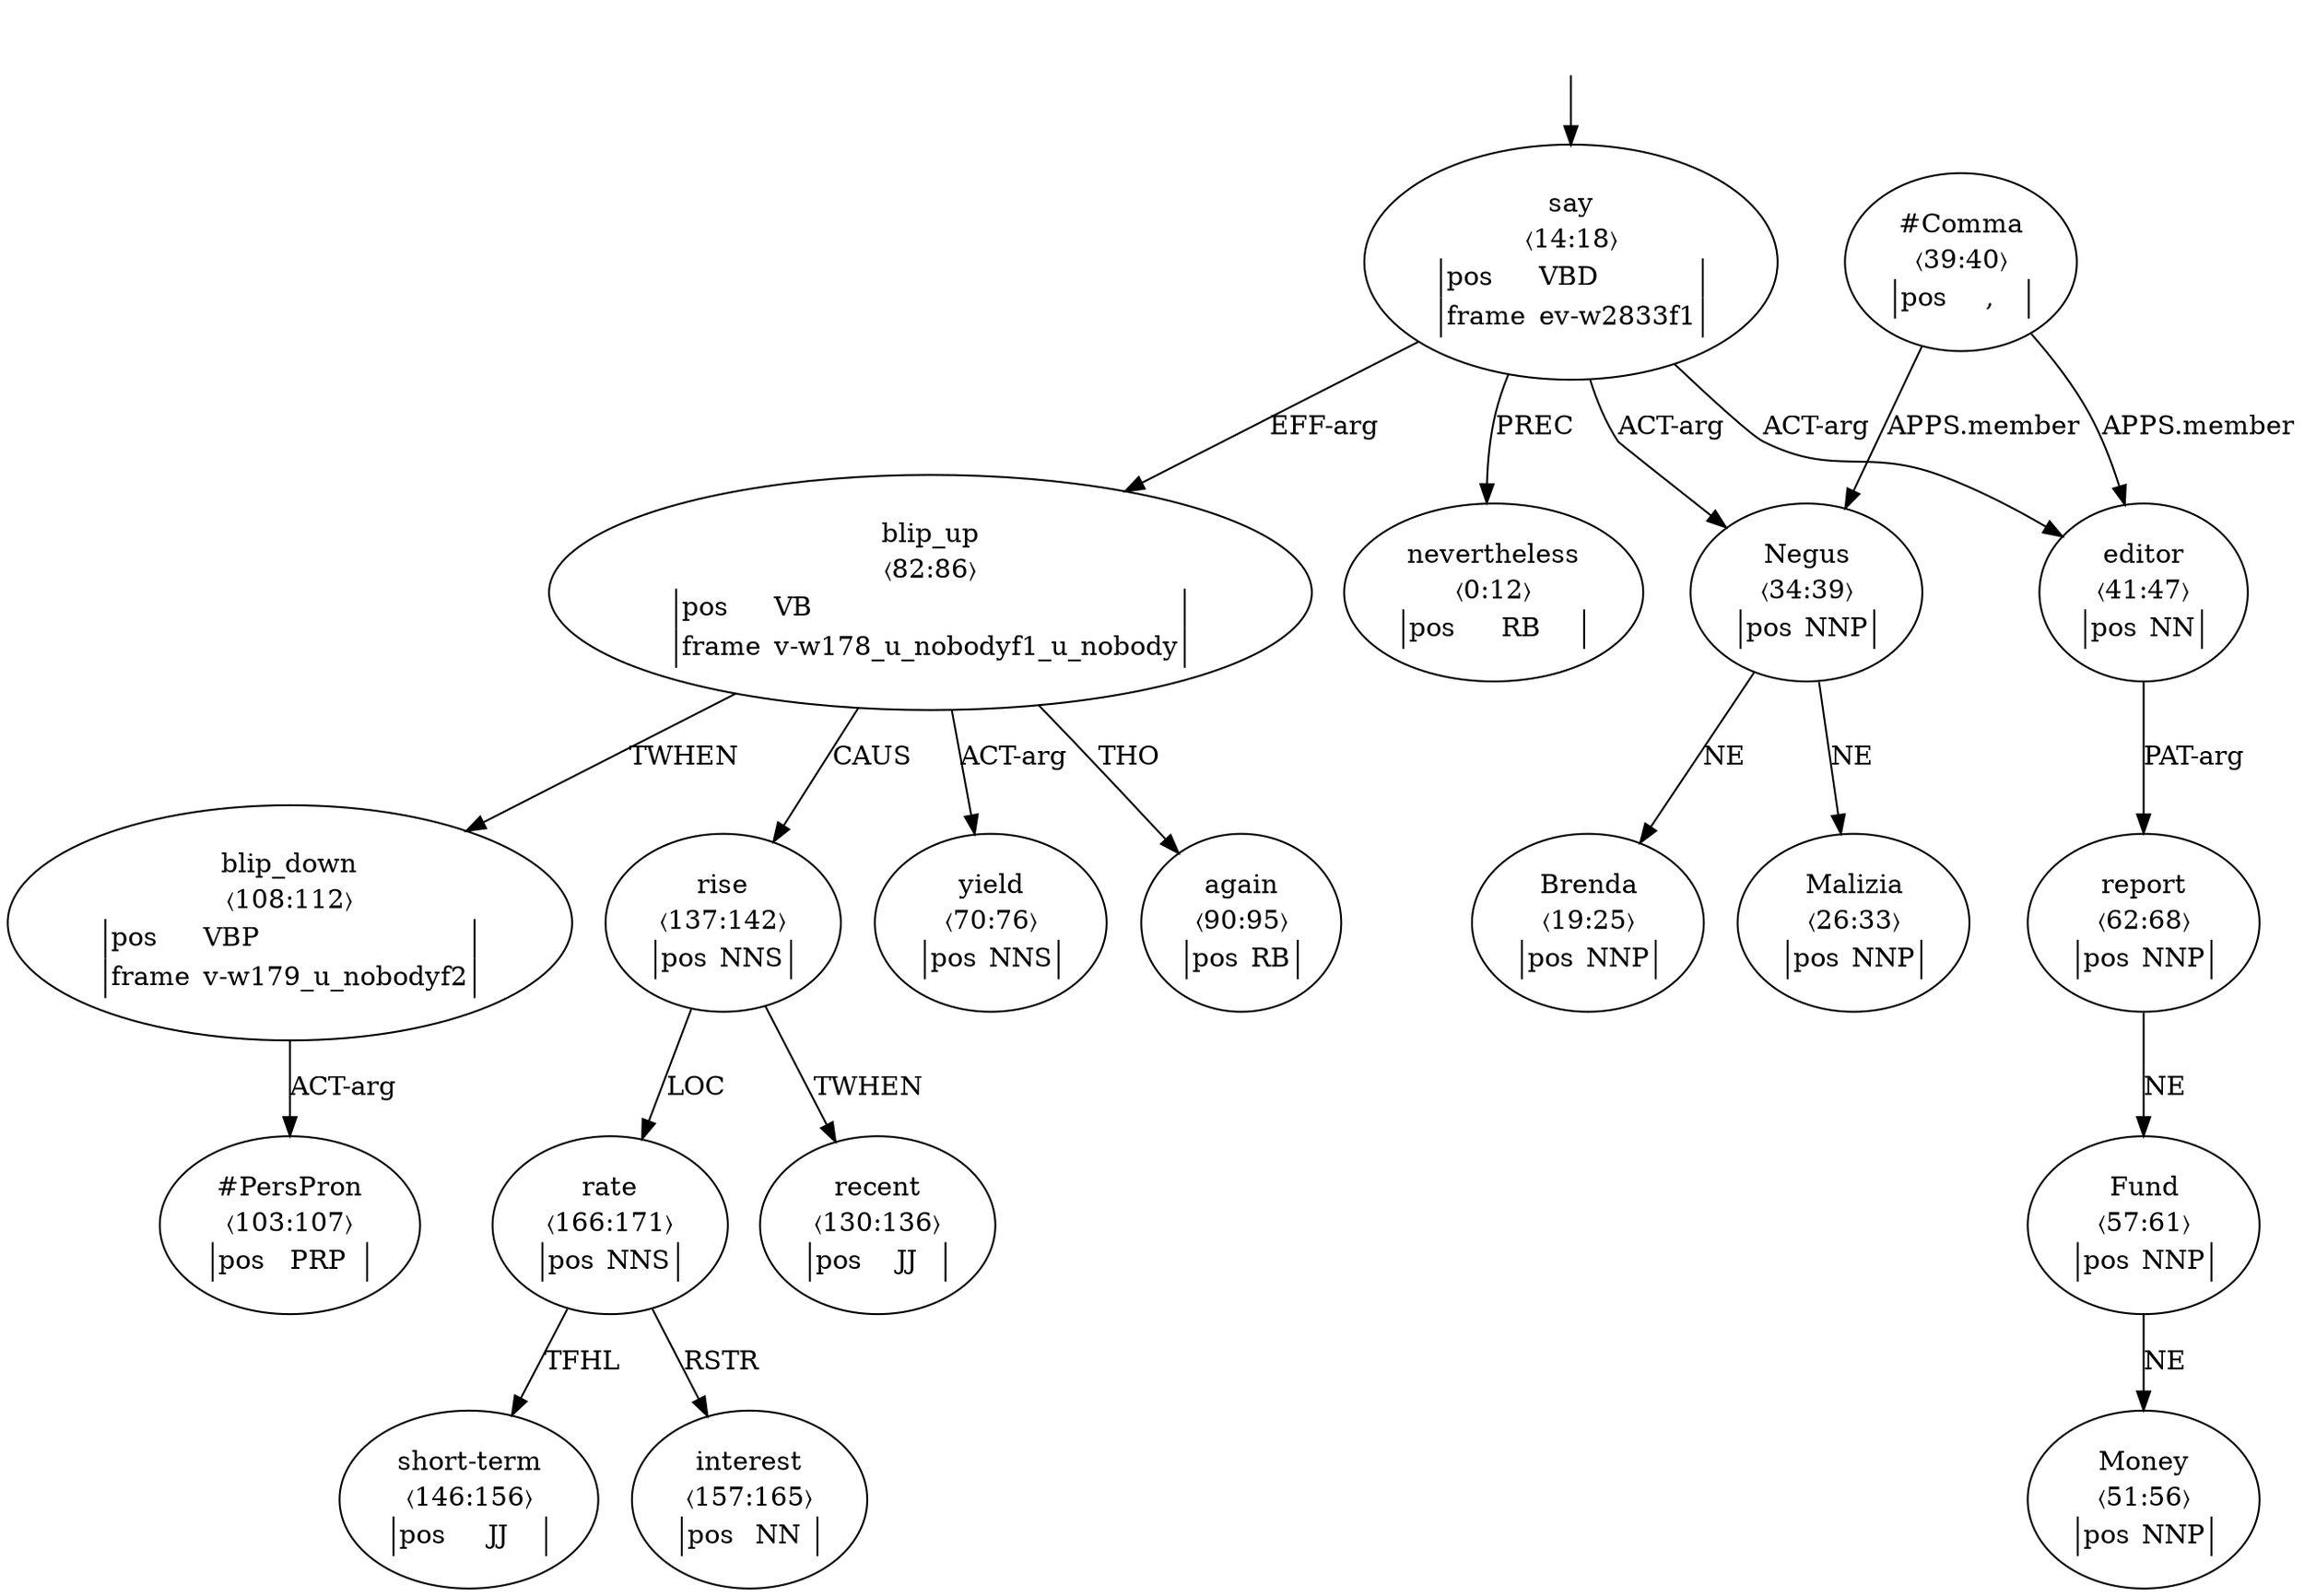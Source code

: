 digraph "20004008" {
  top [ style=invis ];
  top -> 2;
  0 [ label=<<table align="center" border="0" cellspacing="0"><tr><td colspan="2">nevertheless</td></tr><tr><td colspan="2">〈0:12〉</td></tr><tr><td sides="l" border="1" align="left">pos</td><td sides="r" border="1" align="left">RB</td></tr></table>> ];
  2 [ label=<<table align="center" border="0" cellspacing="0"><tr><td colspan="2">say</td></tr><tr><td colspan="2">〈14:18〉</td></tr><tr><td sides="l" border="1" align="left">pos</td><td sides="r" border="1" align="left">VBD</td></tr><tr><td sides="l" border="1" align="left">frame</td><td sides="r" border="1" align="left">ev-w2833f1</td></tr></table>> ];
  3 [ label=<<table align="center" border="0" cellspacing="0"><tr><td colspan="2">Brenda</td></tr><tr><td colspan="2">〈19:25〉</td></tr><tr><td sides="l" border="1" align="left">pos</td><td sides="r" border="1" align="left">NNP</td></tr></table>> ];
  4 [ label=<<table align="center" border="0" cellspacing="0"><tr><td colspan="2">Malizia</td></tr><tr><td colspan="2">〈26:33〉</td></tr><tr><td sides="l" border="1" align="left">pos</td><td sides="r" border="1" align="left">NNP</td></tr></table>> ];
  5 [ label=<<table align="center" border="0" cellspacing="0"><tr><td colspan="2">Negus</td></tr><tr><td colspan="2">〈34:39〉</td></tr><tr><td sides="l" border="1" align="left">pos</td><td sides="r" border="1" align="left">NNP</td></tr></table>> ];
  6 [ label=<<table align="center" border="0" cellspacing="0"><tr><td colspan="2">#Comma</td></tr><tr><td colspan="2">〈39:40〉</td></tr><tr><td sides="l" border="1" align="left">pos</td><td sides="r" border="1" align="left">,</td></tr></table>> ];
  7 [ label=<<table align="center" border="0" cellspacing="0"><tr><td colspan="2">editor</td></tr><tr><td colspan="2">〈41:47〉</td></tr><tr><td sides="l" border="1" align="left">pos</td><td sides="r" border="1" align="left">NN</td></tr></table>> ];
  9 [ label=<<table align="center" border="0" cellspacing="0"><tr><td colspan="2">Money</td></tr><tr><td colspan="2">〈51:56〉</td></tr><tr><td sides="l" border="1" align="left">pos</td><td sides="r" border="1" align="left">NNP</td></tr></table>> ];
  10 [ label=<<table align="center" border="0" cellspacing="0"><tr><td colspan="2">Fund</td></tr><tr><td colspan="2">〈57:61〉</td></tr><tr><td sides="l" border="1" align="left">pos</td><td sides="r" border="1" align="left">NNP</td></tr></table>> ];
  11 [ label=<<table align="center" border="0" cellspacing="0"><tr><td colspan="2">report</td></tr><tr><td colspan="2">〈62:68〉</td></tr><tr><td sides="l" border="1" align="left">pos</td><td sides="r" border="1" align="left">NNP</td></tr></table>> ];
  13 [ label=<<table align="center" border="0" cellspacing="0"><tr><td colspan="2">yield</td></tr><tr><td colspan="2">〈70:76〉</td></tr><tr><td sides="l" border="1" align="left">pos</td><td sides="r" border="1" align="left">NNS</td></tr></table>> ];
  16 [ label=<<table align="center" border="0" cellspacing="0"><tr><td colspan="2">blip_up</td></tr><tr><td colspan="2">〈82:86〉</td></tr><tr><td sides="l" border="1" align="left">pos</td><td sides="r" border="1" align="left">VB</td></tr><tr><td sides="l" border="1" align="left">frame</td><td sides="r" border="1" align="left">v-w178_u_nobodyf1_u_nobody</td></tr></table>> ];
  18 [ label=<<table align="center" border="0" cellspacing="0"><tr><td colspan="2">again</td></tr><tr><td colspan="2">〈90:95〉</td></tr><tr><td sides="l" border="1" align="left">pos</td><td sides="r" border="1" align="left">RB</td></tr></table>> ];
  20 [ label=<<table align="center" border="0" cellspacing="0"><tr><td colspan="2">#PersPron</td></tr><tr><td colspan="2">〈103:107〉</td></tr><tr><td sides="l" border="1" align="left">pos</td><td sides="r" border="1" align="left">PRP</td></tr></table>> ];
  21 [ label=<<table align="center" border="0" cellspacing="0"><tr><td colspan="2">blip_down</td></tr><tr><td colspan="2">〈108:112〉</td></tr><tr><td sides="l" border="1" align="left">pos</td><td sides="r" border="1" align="left">VBP</td></tr><tr><td sides="l" border="1" align="left">frame</td><td sides="r" border="1" align="left">v-w179_u_nobodyf2</td></tr></table>> ];
  26 [ label=<<table align="center" border="0" cellspacing="0"><tr><td colspan="2">recent</td></tr><tr><td colspan="2">〈130:136〉</td></tr><tr><td sides="l" border="1" align="left">pos</td><td sides="r" border="1" align="left">JJ</td></tr></table>> ];
  27 [ label=<<table align="center" border="0" cellspacing="0"><tr><td colspan="2">rise</td></tr><tr><td colspan="2">〈137:142〉</td></tr><tr><td sides="l" border="1" align="left">pos</td><td sides="r" border="1" align="left">NNS</td></tr></table>> ];
  29 [ label=<<table align="center" border="0" cellspacing="0"><tr><td colspan="2">short-term</td></tr><tr><td colspan="2">〈146:156〉</td></tr><tr><td sides="l" border="1" align="left">pos</td><td sides="r" border="1" align="left">JJ</td></tr></table>> ];
  30 [ label=<<table align="center" border="0" cellspacing="0"><tr><td colspan="2">interest</td></tr><tr><td colspan="2">〈157:165〉</td></tr><tr><td sides="l" border="1" align="left">pos</td><td sides="r" border="1" align="left">NN</td></tr></table>> ];
  31 [ label=<<table align="center" border="0" cellspacing="0"><tr><td colspan="2">rate</td></tr><tr><td colspan="2">〈166:171〉</td></tr><tr><td sides="l" border="1" align="left">pos</td><td sides="r" border="1" align="left">NNS</td></tr></table>> ];
  11 -> 10 [ label="NE" ];
  6 -> 5 [ label="APPS.member" ];
  31 -> 29 [ label="TFHL" ];
  7 -> 11 [ label="PAT-arg" ];
  16 -> 18 [ label="THO" ];
  6 -> 7 [ label="APPS.member" ];
  2 -> 0 [ label="PREC" ];
  16 -> 21 [ label="TWHEN" ];
  21 -> 20 [ label="ACT-arg" ];
  27 -> 26 [ label="TWHEN" ];
  16 -> 27 [ label="CAUS" ];
  5 -> 3 [ label="NE" ];
  10 -> 9 [ label="NE" ];
  2 -> 7 [ label="ACT-arg" ];
  2 -> 5 [ label="ACT-arg" ];
  2 -> 16 [ label="EFF-arg" ];
  5 -> 4 [ label="NE" ];
  16 -> 13 [ label="ACT-arg" ];
  27 -> 31 [ label="LOC" ];
  31 -> 30 [ label="RSTR" ];
}

